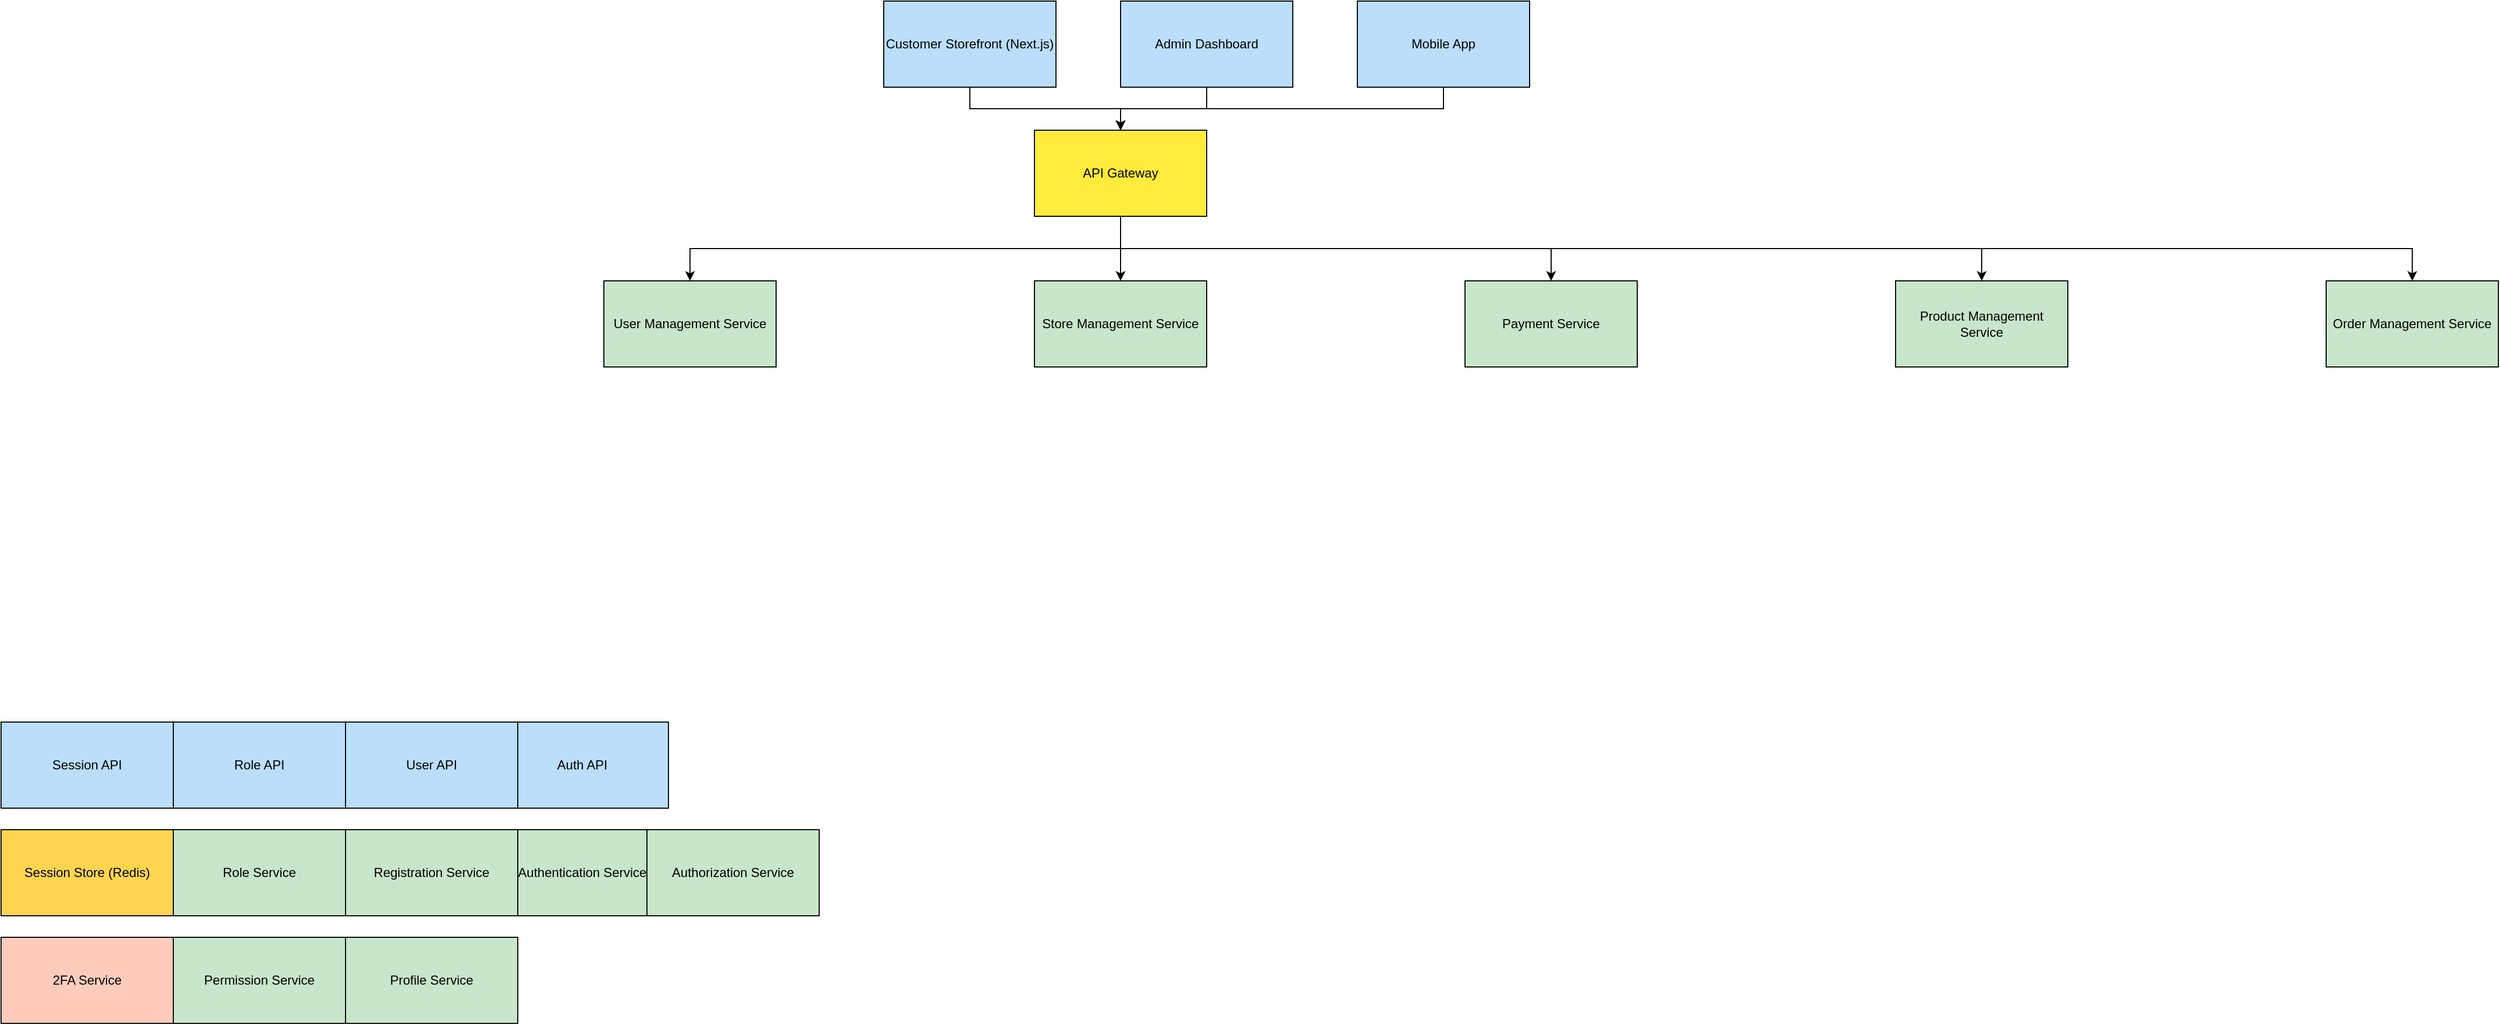 <mxfile>
  <diagram name="Container Diagram - E-Commerce Platform">
    <mxGraphModel dx="2390" dy="1381" grid="1" gridSize="10" guides="1" tooltips="1" connect="1" arrows="1" fold="1" page="1" pageScale="1" pageWidth="850" pageHeight="1100" math="0" shadow="0">
      <root>
        <mxCell id="0" />
        <mxCell id="1" parent="0" />

        <!-- Main Diagram Components -->
        <mxCell id="customer-storefront" value="Customer Storefront (Next.js)" style="rounded=0;whiteSpace=wrap;html=1;fillColor=#BBDEFB;" parent="1" vertex="1">
          <mxGeometry x="180" y="60" width="160" height="80" as="geometry" />
        </mxCell>

        <mxCell id="admin-dashboard" value="Admin Dashboard" style="rounded=0;whiteSpace=wrap;html=1;fillColor=#BBDEFB;" parent="1" vertex="1">
          <mxGeometry x="400" y="60" width="160" height="80" as="geometry" />
        </mxCell>

        <mxCell id="mobile-app" value="Mobile App" style="rounded=0;whiteSpace=wrap;html=1;fillColor=#BBDEFB;" parent="1" vertex="1">
          <mxGeometry x="620" y="60" width="160" height="80" as="geometry" />
        </mxCell>

        <mxCell id="api-gateway" value="API Gateway" style="rounded=0;whiteSpace=wrap;html=1;fillColor=#FFEB3B;" parent="1" vertex="1">
          <mxGeometry x="320" y="180" width="160" height="80" as="geometry" />
        </mxCell>

        <mxCell id="store-management" value="Store Management Service" style="rounded=0;whiteSpace=wrap;html=1;fillColor=#C8E6C9;" parent="1" vertex="1">
          <mxGeometry x="320" y="320" width="160" height="80" as="geometry" />
        </mxCell>

        <mxCell id="product-management" value="Product Management Service" style="rounded=0;whiteSpace=wrap;html=1;fillColor=#C8E6C9;" parent="1" vertex="1">
          <mxGeometry x="1120" y="320" width="160" height="80" as="geometry" />
        </mxCell>

        <mxCell id="order-management" value="Order Management Service" style="rounded=0;whiteSpace=wrap;html=1;fillColor=#C8E6C9;" parent="1" vertex="1">
          <mxGeometry x="1520" y="320" width="160" height="80" as="geometry" />
        </mxCell>

        <mxCell id="user-management" value="User Management Service" style="rounded=0;whiteSpace=wrap;html=1;fillColor=#C8E6C9;" parent="1" vertex="1">
          <mxGeometry x="-80" y="320" width="160" height="80" as="geometry" />
        </mxCell>

        <mxCell id="payment-service" value="Payment Service" style="rounded=0;whiteSpace=wrap;html=1;fillColor=#C8E6C9;" parent="1" vertex="1">
          <mxGeometry x="720" y="320" width="160" height="80" as="geometry" />
        </mxCell>

        <!-- User Management Service Components -->
        <mxCell id="auth-api" value="Auth API" style="rounded=0;whiteSpace=wrap;html=1;fillColor=#BBDEFB;" parent="user-management" vertex="1">
          <mxGeometry x="-100" y="410" width="160" height="80" as="geometry" />
        </mxCell>

        <mxCell id="authentication-service" value="Authentication Service" style="rounded=0;whiteSpace=wrap;html=1;fillColor=#C8E6C9;" parent="user-management" vertex="1">
          <mxGeometry x="-100" y="510" width="160" height="80" as="geometry" />
        </mxCell>

        <mxCell id="authorization-service" value="Authorization Service" style="rounded=0;whiteSpace=wrap;html=1;fillColor=#C8E6C9;" parent="user-management" vertex="1">
          <mxGeometry x="40" y="510" width="160" height="80" as="geometry" />
        </mxCell>

        <mxCell id="user-api" value="User API" style="rounded=0;whiteSpace=wrap;html=1;fillColor=#BBDEFB;" parent="user-management" vertex="1">
          <mxGeometry x="-240" y="410" width="160" height="80" as="geometry" />
        </mxCell>

        <mxCell id="registration-service" value="Registration Service" style="rounded=0;whiteSpace=wrap;html=1;fillColor=#C8E6C9;" parent="user-management" vertex="1">
          <mxGeometry x="-240" y="510" width="160" height="80" as="geometry" />
        </mxCell>

        <mxCell id="profile-service" value="Profile Service" style="rounded=0;whiteSpace=wrap;html=1;fillColor=#C8E6C9;" parent="user-management" vertex="1">
          <mxGeometry x="-240" y="610" width="160" height="80" as="geometry" />
        </mxCell>

        <mxCell id="role-api" value="Role API" style="rounded=0;whiteSpace=wrap;html=1;fillColor=#BBDEFB;" parent="user-management" vertex="1">
          <mxGeometry x="-400" y="410" width="160" height="80" as="geometry" />
        </mxCell>

        <mxCell id="role-service" value="Role Service" style="rounded=0;whiteSpace=wrap;html=1;fillColor=#C8E6C9;" parent="user-management" vertex="1">
          <mxGeometry x="-400" y="510" width="160" height="80" as="geometry" />
        </mxCell>

        <mxCell id="permission-service" value="Permission Service" style="rounded=0;whiteSpace=wrap;html=1;fillColor=#C8E6C9;" parent="user-management" vertex="1">
          <mxGeometry x="-400" y="610" width="160" height="80" as="geometry" />
        </mxCell>

        <mxCell id="session-api" value="Session API" style="rounded=0;whiteSpace=wrap;html=1;fillColor=#BBDEFB;" parent="user-management" vertex="1">
          <mxGeometry x="-560" y="410" width="160" height="80" as="geometry" />
        </mxCell>

        <mxCell id="session-store" value="Session Store (Redis)" style="rounded=0;whiteSpace=wrap;html=1;fillColor=#FFD54F;" parent="user-management" vertex="1">
          <mxGeometry x="-560" y="510" width="160" height="80" as="geometry" />
        </mxCell>

        <mxCell id="2fa-service" value="2FA Service" style="rounded=0;whiteSpace=wrap;html=1;fillColor=#FFCCBC;" parent="user-management" vertex="1">
          <mxGeometry x="-560" y="610" width="160" height="80" as="geometry" />
        </mxCell>

        <!-- Connectors (Edges) -->
        <mxCell id="edge1" style="edgeStyle=orthogonalEdgeStyle;rounded=0;orthogonalLoop=1;jettySize=auto;html=1;exitX=0.5;exitY=1;exitDx=0;exitDy=0;entryX=0.5;entryY=0;entryDx=0;entryDy=0;" parent="1" source="customer-storefront" target="api-gateway" edge="1">
          <mxGeometry relative="1" as="geometry" />
        </mxCell>

        <mxCell id="edge2" style="edgeStyle=orthogonalEdgeStyle;rounded=0;orthogonalLoop=1;jettySize=auto;html=1;exitX=0.5;exitY=1;exitDx=0;exitDy=0;entryX=0.5;entryY=0;entryDx=0;entryDy=0;" parent="1" source="admin-dashboard" target="api-gateway" edge="1">
          <mxGeometry relative="1" as="geometry" />
        </mxCell>

        <mxCell id="edge3" style="edgeStyle=orthogonalEdgeStyle;rounded=0;orthogonalLoop=1;jettySize=auto;html=1;exitX=0.5;exitY=1;exitDx=0;exitDy=0;entryX=0.5;entryY=0;entryDx=0;entryDy=0;" parent="1" source="mobile-app" target="api-gateway" edge="1">
          <mxGeometry relative="1" as="geometry" />
        </mxCell>

        <mxCell id="edge4" style="edgeStyle=orthogonalEdgeStyle;rounded=0;orthogonalLoop=1;jettySize=auto;html=1;exitX=0.5;exitY=1;exitDx=0;exitDy=0;entryX=0.5;entryY=0;entryDx=0;entryDy=0;" parent="1" source="api-gateway" target="store-management" edge="1">
          <mxGeometry relative="1" as="geometry" />
        </mxCell>

        <mxCell id="edge5" style="edgeStyle=orthogonalEdgeStyle;rounded=0;orthogonalLoop=1;jettySize=auto;html=1;exitX=0.5;exitY=1;exitDx=0;exitDy=0;entryX=0.5;entryY=0;entryDx=0;entryDy=0;" parent="1" source="api-gateway" target="product-management" edge="1">
          <mxGeometry relative="1" as="geometry" />
        </mxCell>

        <mxCell id="edge6" style="edgeStyle=orthogonalEdgeStyle;rounded=0;orthogonalLoop=1;jettySize=auto;html=1;exitX=0.5;exitY=1;exitDx=0;exitDy=0;entryX=0.5;entryY=0;entryDx=0;entryDy=0;" parent="1" source="api-gateway" target="order-management" edge="1">
          <mxGeometry relative="1" as="geometry" />
        </mxCell>

        <mxCell id="edge7" style="edgeStyle=orthogonalEdgeStyle;rounded=0;orthogonalLoop=1;jettySize=auto;html=1;exitX=0.5;exitY=1;exitDx=0;exitDy=0;entryX=0.5;entryY=0;entryDx=0;entryDy=0;" parent="1" source="api-gateway" target="user-management" edge="1">
          <mxGeometry relative="1" as="geometry" />
        </mxCell>

        <mxCell id="edge8" style="edgeStyle=orthogonalEdgeStyle;rounded=0;orthogonalLoop=1;jettySize=auto;html=1;exitX=0.5;exitY=1;exitDx=0;exitDy=0;entryX=0.5;entryY=0;entryDx=0;entryDy=0;" parent="1" source="api-gateway" target="payment-service" edge="1">
          <mxGeometry relative="1" as="geometry" />
        </mxCell>

      </root>
    </mxGraphModel>
  </diagram>
</mxfile>

